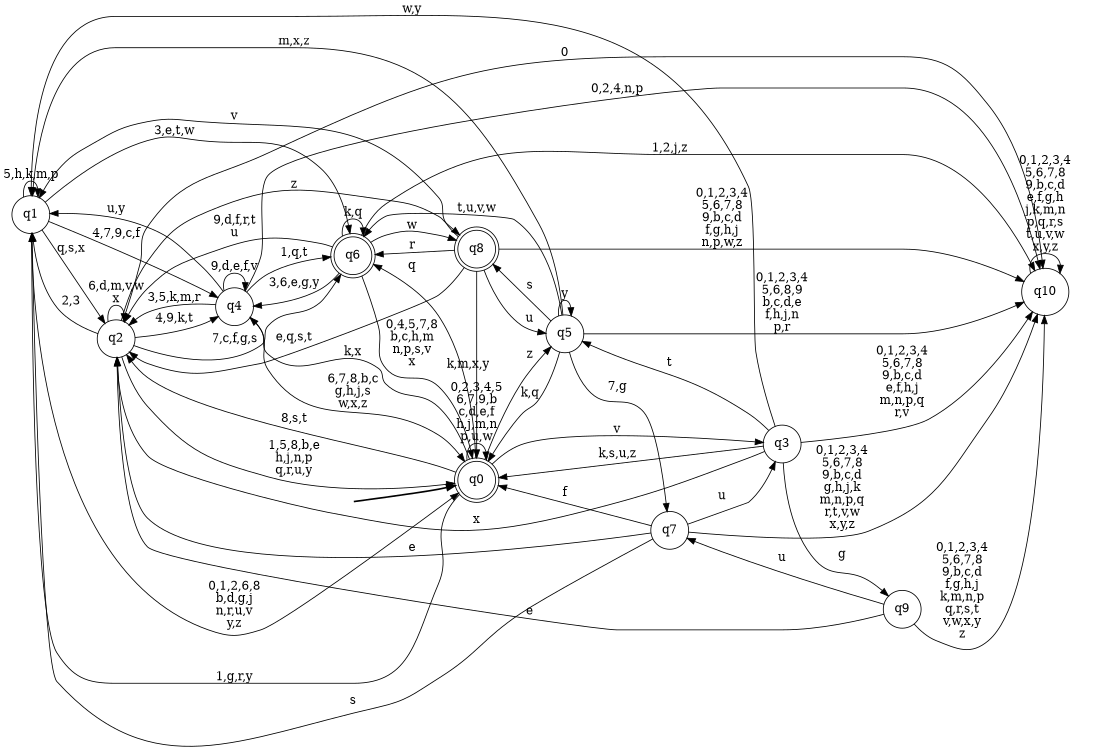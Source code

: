 digraph BlueStar {
__start0 [style = invis, shape = none, label = "", width = 0, height = 0];

rankdir=LR;
size="8,5";

s0 [style="rounded,filled", color="black", fillcolor="white" shape="doublecircle", label="q0"];
s1 [style="filled", color="black", fillcolor="white" shape="circle", label="q1"];
s2 [style="filled", color="black", fillcolor="white" shape="circle", label="q2"];
s3 [style="filled", color="black", fillcolor="white" shape="circle", label="q3"];
s4 [style="filled", color="black", fillcolor="white" shape="circle", label="q4"];
s5 [style="filled", color="black", fillcolor="white" shape="circle", label="q5"];
s6 [style="rounded,filled", color="black", fillcolor="white" shape="doublecircle", label="q6"];
s7 [style="filled", color="black", fillcolor="white" shape="circle", label="q7"];
s8 [style="rounded,filled", color="black", fillcolor="white" shape="doublecircle", label="q8"];
s9 [style="filled", color="black", fillcolor="white" shape="circle", label="q9"];
s10 [style="filled", color="black", fillcolor="white" shape="circle", label="q10"];
subgraph cluster_main { 
	graph [pad=".75", ranksep="0.15", nodesep="0.15"];
	 style=invis; 
	__start0 -> s0 [penwidth=2];
}
s0 -> s0 [label="0,2,3,4,5\n6,7,9,b\nc,d,e,f\nh,j,m,n\np,u,w"];
s0 -> s1 [label="1,g,r,y"];
s0 -> s2 [label="8,s,t"];
s0 -> s3 [label="v"];
s0 -> s4 [label="k,x"];
s0 -> s5 [label="z"];
s0 -> s6 [label="q"];
s1 -> s0 [label="0,1,2,6,8\nb,d,g,j\nn,r,u,v\ny,z"];
s1 -> s1 [label="5,h,k,m,p"];
s1 -> s2 [label="q,s,x"];
s1 -> s4 [label="4,7,9,c,f"];
s1 -> s6 [label="3,e,t,w"];
s2 -> s0 [label="1,5,8,b,e\nh,j,n,p\nq,r,u,y"];
s2 -> s1 [label="2,3"];
s2 -> s2 [label="6,d,m,v,w\nx"];
s2 -> s4 [label="4,9,k,t"];
s2 -> s6 [label="7,c,f,g,s"];
s2 -> s8 [label="z"];
s2 -> s10 [label="0"];
s3 -> s0 [label="k,s,u,z"];
s3 -> s1 [label="w,y"];
s3 -> s2 [label="x"];
s3 -> s5 [label="t"];
s3 -> s9 [label="g"];
s3 -> s10 [label="0,1,2,3,4\n5,6,7,8\n9,b,c,d\ne,f,h,j\nm,n,p,q\nr,v"];
s4 -> s0 [label="6,7,8,b,c\ng,h,j,s\nw,x,z"];
s4 -> s1 [label="u,y"];
s4 -> s2 [label="3,5,k,m,r"];
s4 -> s4 [label="9,d,e,f,v"];
s4 -> s6 [label="1,q,t"];
s4 -> s10 [label="0,2,4,n,p"];
s5 -> s0 [label="k,q"];
s5 -> s1 [label="m,x,z"];
s5 -> s5 [label="y"];
s5 -> s6 [label="t,u,v,w"];
s5 -> s7 [label="7,g"];
s5 -> s8 [label="s"];
s5 -> s10 [label="0,1,2,3,4\n5,6,8,9\nb,c,d,e\nf,h,j,n\np,r"];
s6 -> s0 [label="0,4,5,7,8\nb,c,h,m\nn,p,s,v\nx"];
s6 -> s2 [label="9,d,f,r,t\nu"];
s6 -> s4 [label="3,6,e,g,y"];
s6 -> s6 [label="k,q"];
s6 -> s8 [label="w"];
s6 -> s10 [label="1,2,j,z"];
s7 -> s0 [label="f"];
s7 -> s1 [label="s"];
s7 -> s2 [label="e"];
s7 -> s3 [label="u"];
s7 -> s10 [label="0,1,2,3,4\n5,6,7,8\n9,b,c,d\ng,h,j,k\nm,n,p,q\nr,t,v,w\nx,y,z"];
s8 -> s0 [label="k,m,x,y"];
s8 -> s1 [label="v"];
s8 -> s2 [label="e,q,s,t"];
s8 -> s5 [label="u"];
s8 -> s6 [label="r"];
s8 -> s10 [label="0,1,2,3,4\n5,6,7,8\n9,b,c,d\nf,g,h,j\nn,p,w,z"];
s9 -> s2 [label="e"];
s9 -> s7 [label="u"];
s9 -> s10 [label="0,1,2,3,4\n5,6,7,8\n9,b,c,d\nf,g,h,j\nk,m,n,p\nq,r,s,t\nv,w,x,y\nz"];
s10 -> s10 [label="0,1,2,3,4\n5,6,7,8\n9,b,c,d\ne,f,g,h\nj,k,m,n\np,q,r,s\nt,u,v,w\nx,y,z"];

}